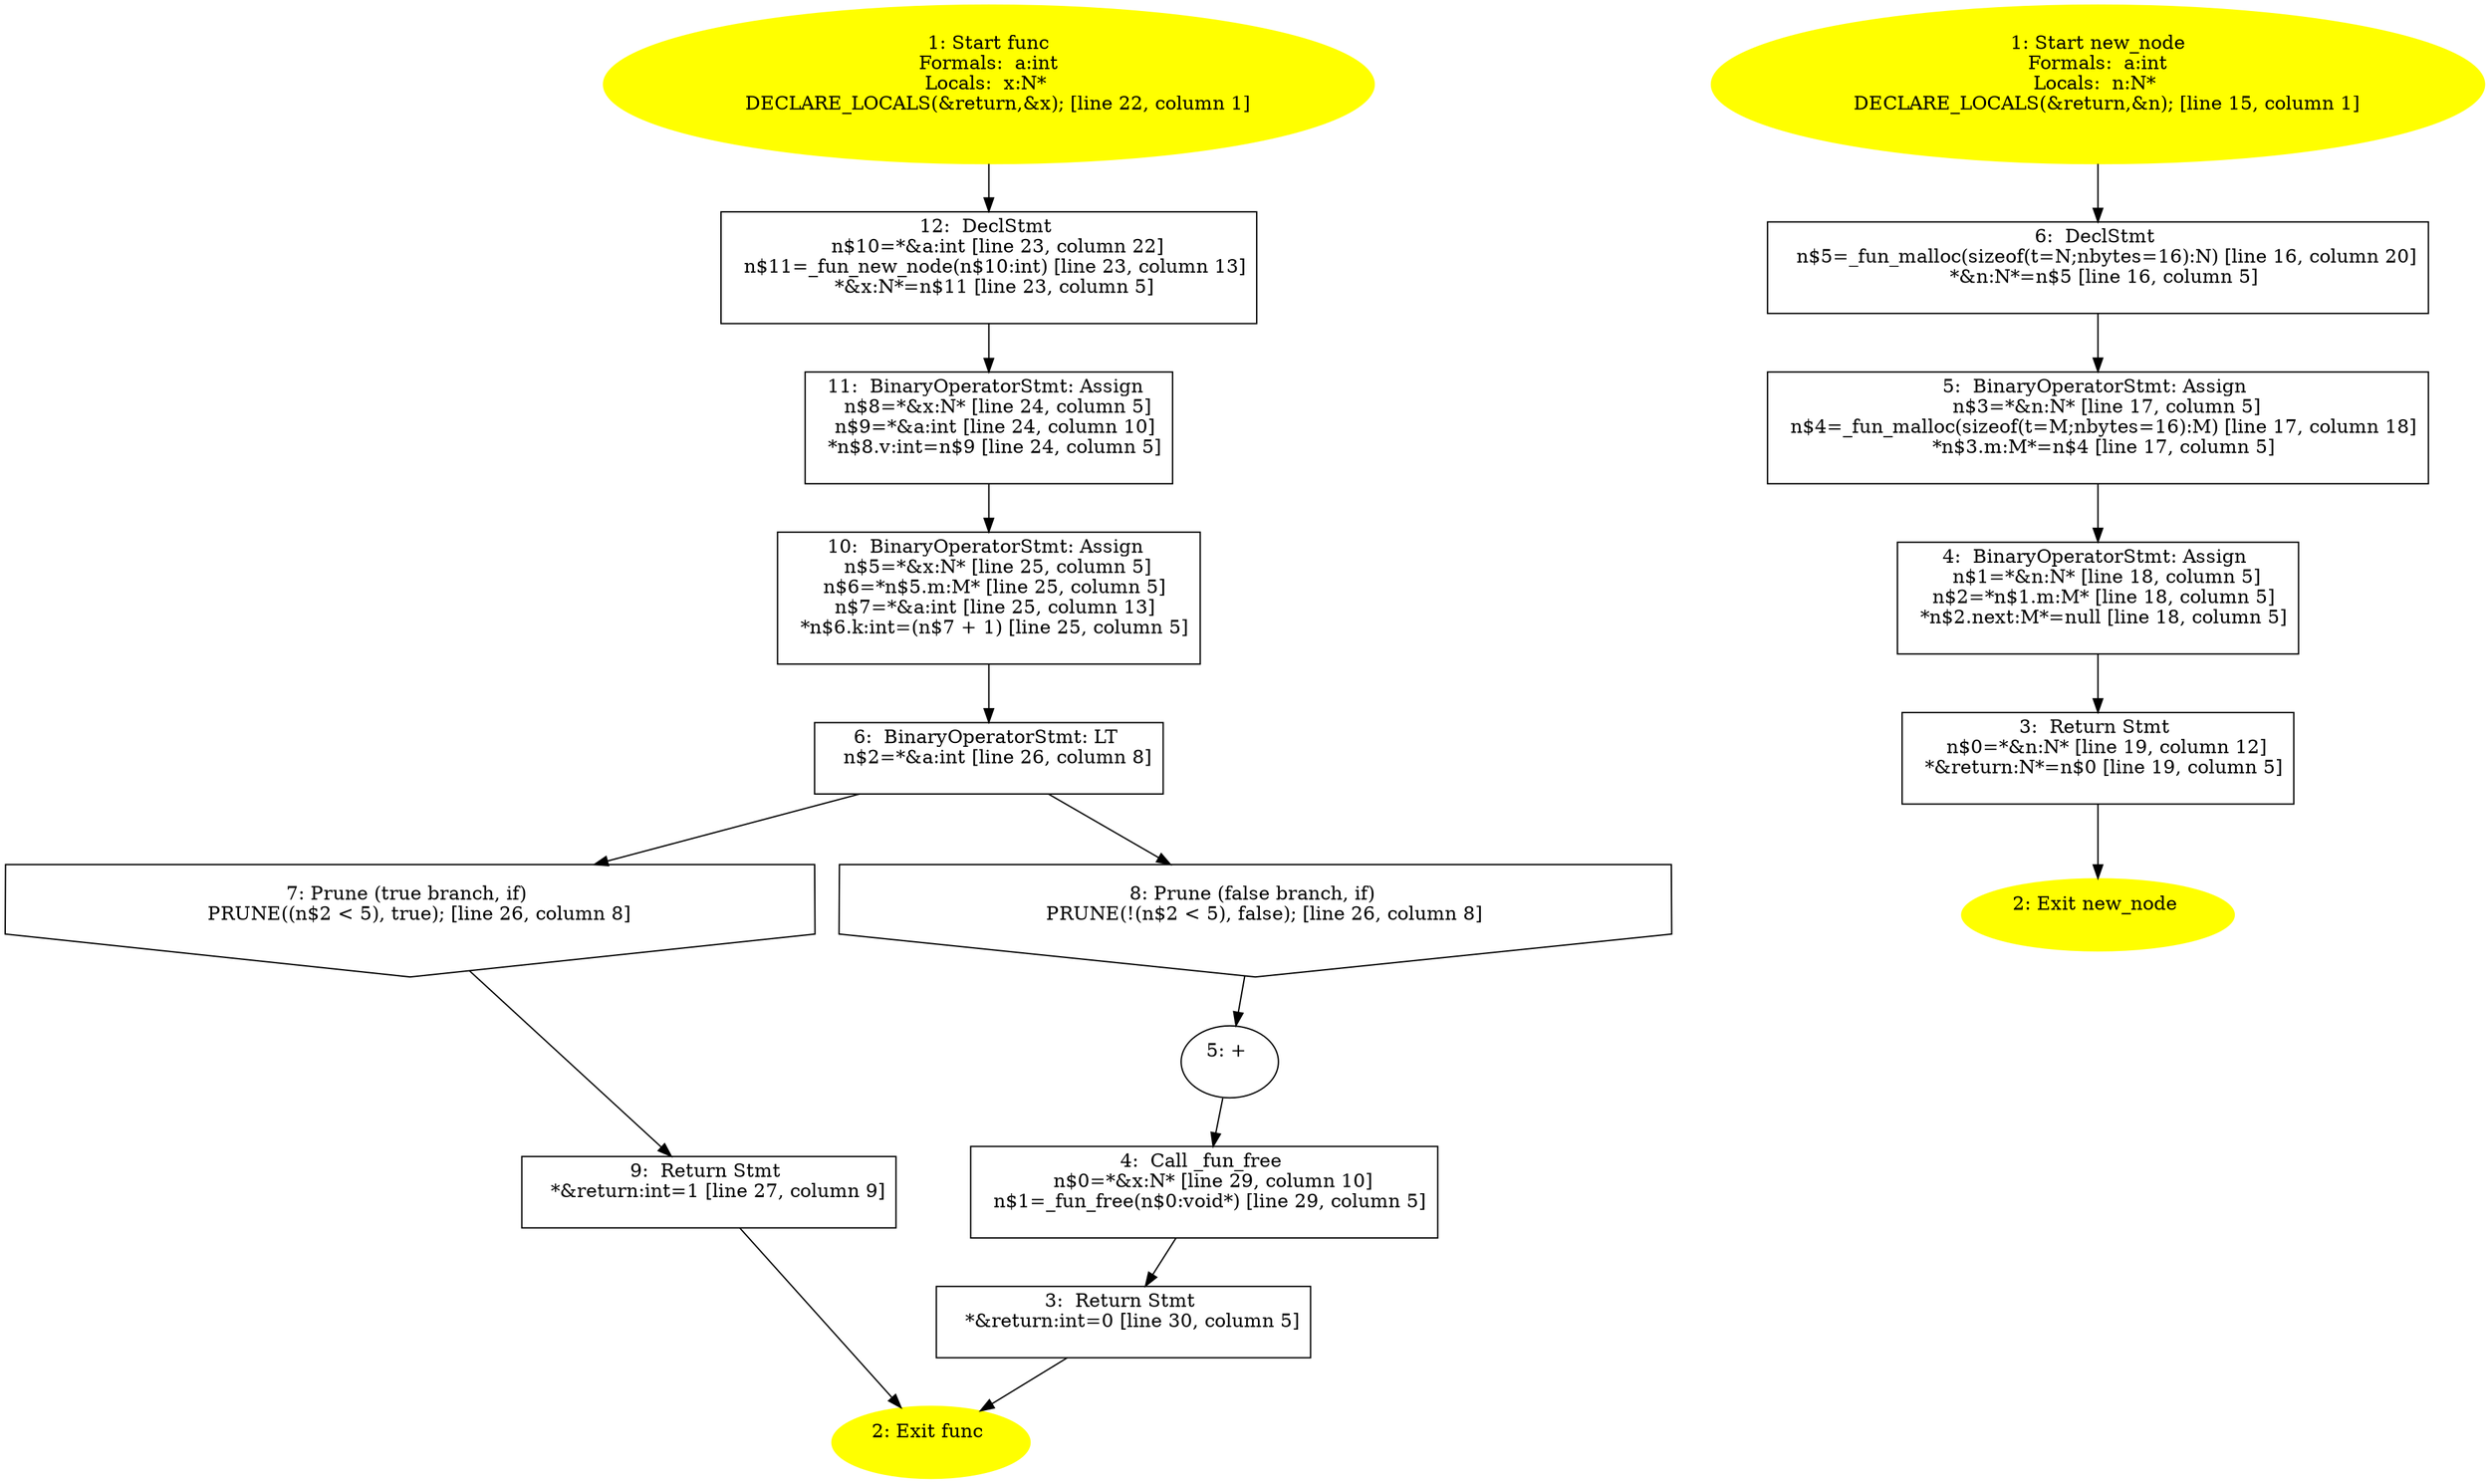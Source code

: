 /* @generated */
digraph cfg {
"func.7df4935f4a5a2865191ef74f64df8754_1" [label="1: Start func\nFormals:  a:int\nLocals:  x:N* \n   DECLARE_LOCALS(&return,&x); [line 22, column 1]\n " color=yellow style=filled]
	

	 "func.7df4935f4a5a2865191ef74f64df8754_1" -> "func.7df4935f4a5a2865191ef74f64df8754_12" ;
"func.7df4935f4a5a2865191ef74f64df8754_2" [label="2: Exit func \n  " color=yellow style=filled]
	

"func.7df4935f4a5a2865191ef74f64df8754_3" [label="3:  Return Stmt \n   *&return:int=0 [line 30, column 5]\n " shape="box"]
	

	 "func.7df4935f4a5a2865191ef74f64df8754_3" -> "func.7df4935f4a5a2865191ef74f64df8754_2" ;
"func.7df4935f4a5a2865191ef74f64df8754_4" [label="4:  Call _fun_free \n   n$0=*&x:N* [line 29, column 10]\n  n$1=_fun_free(n$0:void*) [line 29, column 5]\n " shape="box"]
	

	 "func.7df4935f4a5a2865191ef74f64df8754_4" -> "func.7df4935f4a5a2865191ef74f64df8754_3" ;
"func.7df4935f4a5a2865191ef74f64df8754_5" [label="5: + \n  " ]
	

	 "func.7df4935f4a5a2865191ef74f64df8754_5" -> "func.7df4935f4a5a2865191ef74f64df8754_4" ;
"func.7df4935f4a5a2865191ef74f64df8754_6" [label="6:  BinaryOperatorStmt: LT \n   n$2=*&a:int [line 26, column 8]\n " shape="box"]
	

	 "func.7df4935f4a5a2865191ef74f64df8754_6" -> "func.7df4935f4a5a2865191ef74f64df8754_7" ;
	 "func.7df4935f4a5a2865191ef74f64df8754_6" -> "func.7df4935f4a5a2865191ef74f64df8754_8" ;
"func.7df4935f4a5a2865191ef74f64df8754_7" [label="7: Prune (true branch, if) \n   PRUNE((n$2 < 5), true); [line 26, column 8]\n " shape="invhouse"]
	

	 "func.7df4935f4a5a2865191ef74f64df8754_7" -> "func.7df4935f4a5a2865191ef74f64df8754_9" ;
"func.7df4935f4a5a2865191ef74f64df8754_8" [label="8: Prune (false branch, if) \n   PRUNE(!(n$2 < 5), false); [line 26, column 8]\n " shape="invhouse"]
	

	 "func.7df4935f4a5a2865191ef74f64df8754_8" -> "func.7df4935f4a5a2865191ef74f64df8754_5" ;
"func.7df4935f4a5a2865191ef74f64df8754_9" [label="9:  Return Stmt \n   *&return:int=1 [line 27, column 9]\n " shape="box"]
	

	 "func.7df4935f4a5a2865191ef74f64df8754_9" -> "func.7df4935f4a5a2865191ef74f64df8754_2" ;
"func.7df4935f4a5a2865191ef74f64df8754_10" [label="10:  BinaryOperatorStmt: Assign \n   n$5=*&x:N* [line 25, column 5]\n  n$6=*n$5.m:M* [line 25, column 5]\n  n$7=*&a:int [line 25, column 13]\n  *n$6.k:int=(n$7 + 1) [line 25, column 5]\n " shape="box"]
	

	 "func.7df4935f4a5a2865191ef74f64df8754_10" -> "func.7df4935f4a5a2865191ef74f64df8754_6" ;
"func.7df4935f4a5a2865191ef74f64df8754_11" [label="11:  BinaryOperatorStmt: Assign \n   n$8=*&x:N* [line 24, column 5]\n  n$9=*&a:int [line 24, column 10]\n  *n$8.v:int=n$9 [line 24, column 5]\n " shape="box"]
	

	 "func.7df4935f4a5a2865191ef74f64df8754_11" -> "func.7df4935f4a5a2865191ef74f64df8754_10" ;
"func.7df4935f4a5a2865191ef74f64df8754_12" [label="12:  DeclStmt \n   n$10=*&a:int [line 23, column 22]\n  n$11=_fun_new_node(n$10:int) [line 23, column 13]\n  *&x:N*=n$11 [line 23, column 5]\n " shape="box"]
	

	 "func.7df4935f4a5a2865191ef74f64df8754_12" -> "func.7df4935f4a5a2865191ef74f64df8754_11" ;
"new_node.7e7effa0cd46941b84d179a3877aede3_1" [label="1: Start new_node\nFormals:  a:int\nLocals:  n:N* \n   DECLARE_LOCALS(&return,&n); [line 15, column 1]\n " color=yellow style=filled]
	

	 "new_node.7e7effa0cd46941b84d179a3877aede3_1" -> "new_node.7e7effa0cd46941b84d179a3877aede3_6" ;
"new_node.7e7effa0cd46941b84d179a3877aede3_2" [label="2: Exit new_node \n  " color=yellow style=filled]
	

"new_node.7e7effa0cd46941b84d179a3877aede3_3" [label="3:  Return Stmt \n   n$0=*&n:N* [line 19, column 12]\n  *&return:N*=n$0 [line 19, column 5]\n " shape="box"]
	

	 "new_node.7e7effa0cd46941b84d179a3877aede3_3" -> "new_node.7e7effa0cd46941b84d179a3877aede3_2" ;
"new_node.7e7effa0cd46941b84d179a3877aede3_4" [label="4:  BinaryOperatorStmt: Assign \n   n$1=*&n:N* [line 18, column 5]\n  n$2=*n$1.m:M* [line 18, column 5]\n  *n$2.next:M*=null [line 18, column 5]\n " shape="box"]
	

	 "new_node.7e7effa0cd46941b84d179a3877aede3_4" -> "new_node.7e7effa0cd46941b84d179a3877aede3_3" ;
"new_node.7e7effa0cd46941b84d179a3877aede3_5" [label="5:  BinaryOperatorStmt: Assign \n   n$3=*&n:N* [line 17, column 5]\n  n$4=_fun_malloc(sizeof(t=M;nbytes=16):M) [line 17, column 18]\n  *n$3.m:M*=n$4 [line 17, column 5]\n " shape="box"]
	

	 "new_node.7e7effa0cd46941b84d179a3877aede3_5" -> "new_node.7e7effa0cd46941b84d179a3877aede3_4" ;
"new_node.7e7effa0cd46941b84d179a3877aede3_6" [label="6:  DeclStmt \n   n$5=_fun_malloc(sizeof(t=N;nbytes=16):N) [line 16, column 20]\n  *&n:N*=n$5 [line 16, column 5]\n " shape="box"]
	

	 "new_node.7e7effa0cd46941b84d179a3877aede3_6" -> "new_node.7e7effa0cd46941b84d179a3877aede3_5" ;
}
